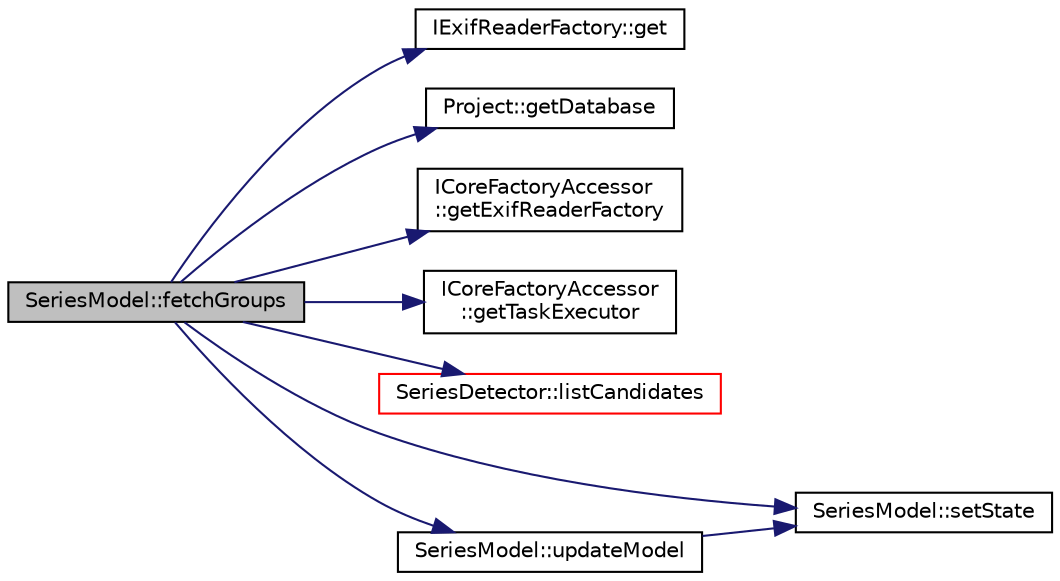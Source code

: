 digraph "SeriesModel::fetchGroups"
{
 // LATEX_PDF_SIZE
  edge [fontname="Helvetica",fontsize="10",labelfontname="Helvetica",labelfontsize="10"];
  node [fontname="Helvetica",fontsize="10",shape=record];
  rankdir="LR";
  Node1 [label="SeriesModel::fetchGroups",height=0.2,width=0.4,color="black", fillcolor="grey75", style="filled", fontcolor="black",tooltip=" "];
  Node1 -> Node2 [color="midnightblue",fontsize="10",style="solid",fontname="Helvetica"];
  Node2 [label="IExifReaderFactory::get",height=0.2,width=0.4,color="black", fillcolor="white", style="filled",URL="$struct_i_exif_reader_factory.html#a01b1fd15fa74ec542ea94c8fb19fbde3",tooltip=" "];
  Node1 -> Node3 [color="midnightblue",fontsize="10",style="solid",fontname="Helvetica"];
  Node3 [label="Project::getDatabase",height=0.2,width=0.4,color="black", fillcolor="white", style="filled",URL="$class_project.html#a6d94d817c1233702908c063886bb5701",tooltip=" "];
  Node1 -> Node4 [color="midnightblue",fontsize="10",style="solid",fontname="Helvetica"];
  Node4 [label="ICoreFactoryAccessor\l::getExifReaderFactory",height=0.2,width=0.4,color="black", fillcolor="white", style="filled",URL="$struct_i_core_factory_accessor.html#a325e239a7e6778630a062d868b385737",tooltip=" "];
  Node1 -> Node5 [color="midnightblue",fontsize="10",style="solid",fontname="Helvetica"];
  Node5 [label="ICoreFactoryAccessor\l::getTaskExecutor",height=0.2,width=0.4,color="black", fillcolor="white", style="filled",URL="$struct_i_core_factory_accessor.html#a7b6e39015260976a48cb866e3794367c",tooltip=" "];
  Node1 -> Node6 [color="midnightblue",fontsize="10",style="solid",fontname="Helvetica"];
  Node6 [label="SeriesDetector::listCandidates",height=0.2,width=0.4,color="red", fillcolor="white", style="filled",URL="$class_series_detector.html#a7fb133fe47e82c32db512738a9e02742",tooltip=" "];
  Node1 -> Node16 [color="midnightblue",fontsize="10",style="solid",fontname="Helvetica"];
  Node16 [label="SeriesModel::setState",height=0.2,width=0.4,color="black", fillcolor="white", style="filled",URL="$class_series_model.html#a8cc445abc5d3f700f77c97a02702c1c0",tooltip=" "];
  Node1 -> Node17 [color="midnightblue",fontsize="10",style="solid",fontname="Helvetica"];
  Node17 [label="SeriesModel::updateModel",height=0.2,width=0.4,color="black", fillcolor="white", style="filled",URL="$class_series_model.html#a2796b6d6d211c713920e5aa8a90046f5",tooltip=" "];
  Node17 -> Node16 [color="midnightblue",fontsize="10",style="solid",fontname="Helvetica"];
}
